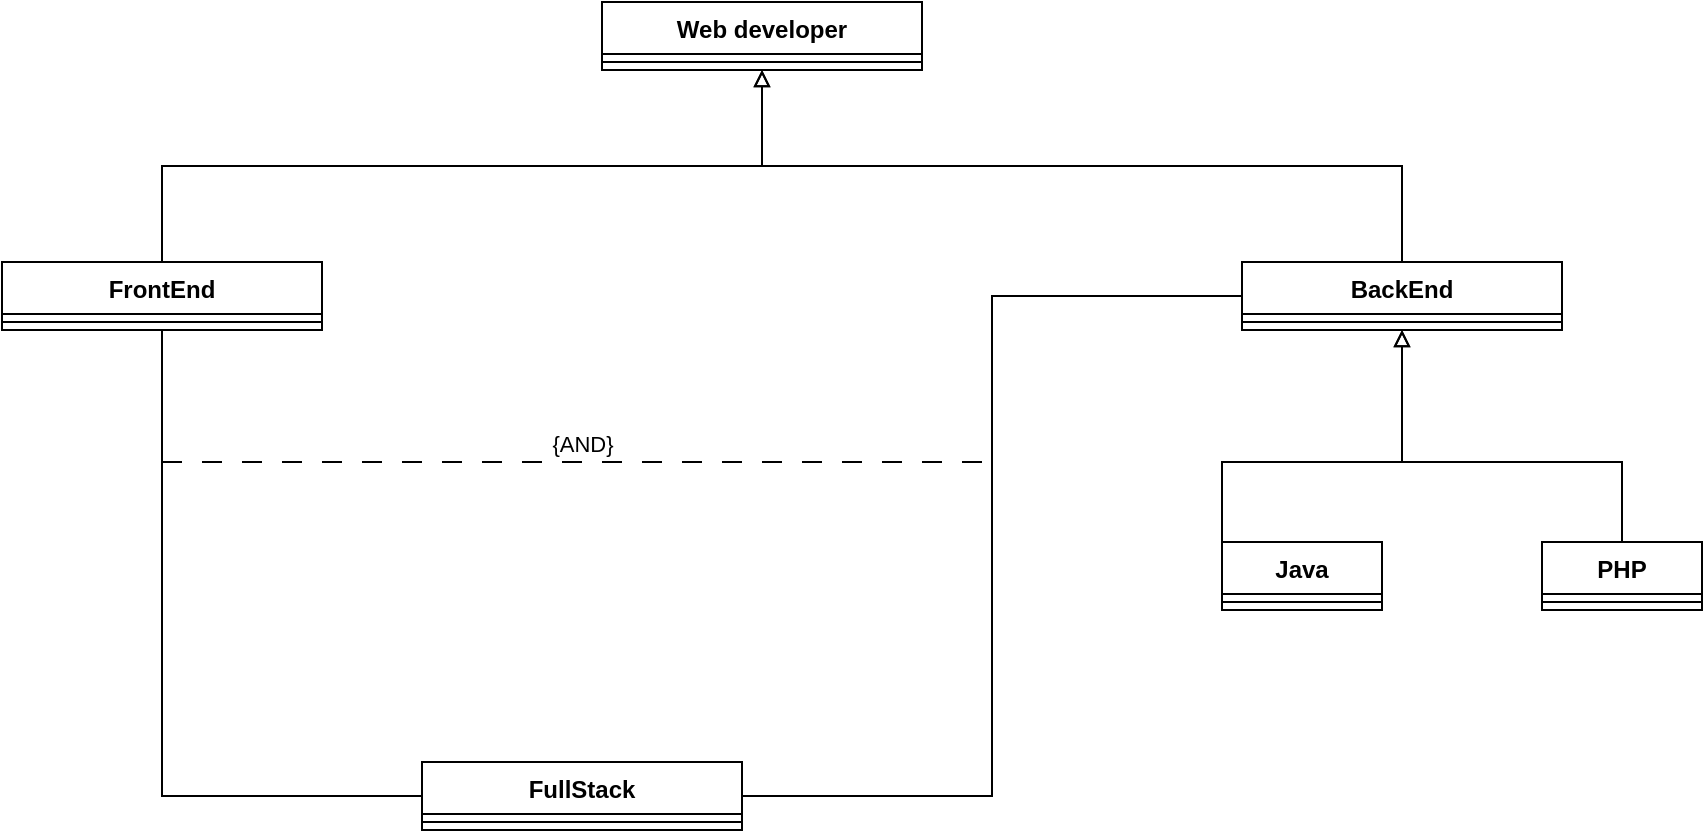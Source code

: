 <mxfile version="20.0.4" type="device"><diagram id="Rs2rClxx7wnxOPys71Qc" name="Page-1"><mxGraphModel dx="1102" dy="644" grid="1" gridSize="10" guides="1" tooltips="1" connect="1" arrows="1" fold="1" page="1" pageScale="1" pageWidth="1169" pageHeight="1654" math="0" shadow="0"><root><mxCell id="0"/><mxCell id="1" parent="0"/><mxCell id="rbf7aELiLhbqdWMxzWOt-1" value="Web developer" style="swimlane;fontStyle=1;align=center;verticalAlign=top;childLayout=stackLayout;horizontal=1;startSize=26;horizontalStack=0;resizeParent=1;resizeParentMax=0;resizeLast=0;collapsible=1;marginBottom=0;" vertex="1" parent="1"><mxGeometry x="530" y="10" width="160" height="34" as="geometry"/></mxCell><mxCell id="rbf7aELiLhbqdWMxzWOt-3" value="" style="line;strokeWidth=1;fillColor=none;align=left;verticalAlign=middle;spacingTop=-1;spacingLeft=3;spacingRight=3;rotatable=0;labelPosition=right;points=[];portConstraint=eastwest;" vertex="1" parent="rbf7aELiLhbqdWMxzWOt-1"><mxGeometry y="26" width="160" height="8" as="geometry"/></mxCell><mxCell id="rbf7aELiLhbqdWMxzWOt-25" value="" style="edgeStyle=orthogonalEdgeStyle;rounded=0;orthogonalLoop=1;jettySize=auto;html=1;endArrow=block;endFill=0;entryX=0.5;entryY=1;entryDx=0;entryDy=0;exitX=0.5;exitY=0;exitDx=0;exitDy=0;" edge="1" parent="1" source="rbf7aELiLhbqdWMxzWOt-5" target="rbf7aELiLhbqdWMxzWOt-1"><mxGeometry relative="1" as="geometry"/></mxCell><mxCell id="rbf7aELiLhbqdWMxzWOt-5" value="FrontEnd" style="swimlane;fontStyle=1;align=center;verticalAlign=top;childLayout=stackLayout;horizontal=1;startSize=26;horizontalStack=0;resizeParent=1;resizeParentMax=0;resizeLast=0;collapsible=1;marginBottom=0;" vertex="1" parent="1"><mxGeometry x="230" y="140" width="160" height="34" as="geometry"/></mxCell><mxCell id="rbf7aELiLhbqdWMxzWOt-7" value="" style="line;strokeWidth=1;fillColor=none;align=left;verticalAlign=middle;spacingTop=-1;spacingLeft=3;spacingRight=3;rotatable=0;labelPosition=right;points=[];portConstraint=eastwest;" vertex="1" parent="rbf7aELiLhbqdWMxzWOt-5"><mxGeometry y="26" width="160" height="8" as="geometry"/></mxCell><mxCell id="rbf7aELiLhbqdWMxzWOt-26" value="" style="edgeStyle=orthogonalEdgeStyle;rounded=0;orthogonalLoop=1;jettySize=auto;html=1;endArrow=block;endFill=0;entryX=0.5;entryY=1;entryDx=0;entryDy=0;exitX=0.5;exitY=0;exitDx=0;exitDy=0;" edge="1" parent="1" source="rbf7aELiLhbqdWMxzWOt-9" target="rbf7aELiLhbqdWMxzWOt-1"><mxGeometry relative="1" as="geometry"/></mxCell><mxCell id="rbf7aELiLhbqdWMxzWOt-9" value="BackEnd" style="swimlane;fontStyle=1;align=center;verticalAlign=top;childLayout=stackLayout;horizontal=1;startSize=26;horizontalStack=0;resizeParent=1;resizeParentMax=0;resizeLast=0;collapsible=1;marginBottom=0;" vertex="1" parent="1"><mxGeometry x="850" y="140" width="160" height="34" as="geometry"/></mxCell><mxCell id="rbf7aELiLhbqdWMxzWOt-11" value="" style="line;strokeWidth=1;fillColor=none;align=left;verticalAlign=middle;spacingTop=-1;spacingLeft=3;spacingRight=3;rotatable=0;labelPosition=right;points=[];portConstraint=eastwest;" vertex="1" parent="rbf7aELiLhbqdWMxzWOt-9"><mxGeometry y="26" width="160" height="8" as="geometry"/></mxCell><mxCell id="rbf7aELiLhbqdWMxzWOt-27" value="" style="edgeStyle=orthogonalEdgeStyle;rounded=0;orthogonalLoop=1;jettySize=auto;html=1;endArrow=none;endFill=0;entryX=0.5;entryY=1;entryDx=0;entryDy=0;exitX=0;exitY=0.5;exitDx=0;exitDy=0;" edge="1" parent="1" source="rbf7aELiLhbqdWMxzWOt-13" target="rbf7aELiLhbqdWMxzWOt-5"><mxGeometry relative="1" as="geometry"/></mxCell><mxCell id="rbf7aELiLhbqdWMxzWOt-28" value="" style="edgeStyle=orthogonalEdgeStyle;rounded=0;orthogonalLoop=1;jettySize=auto;html=1;endArrow=none;endFill=0;entryX=0;entryY=0.5;entryDx=0;entryDy=0;exitX=1;exitY=0.5;exitDx=0;exitDy=0;" edge="1" parent="1" source="rbf7aELiLhbqdWMxzWOt-13" target="rbf7aELiLhbqdWMxzWOt-9"><mxGeometry relative="1" as="geometry"><mxPoint x="600" y="429" as="sourcePoint"/><mxPoint x="800" y="213" as="targetPoint"/></mxGeometry></mxCell><mxCell id="rbf7aELiLhbqdWMxzWOt-13" value="FullStack" style="swimlane;fontStyle=1;align=center;verticalAlign=top;childLayout=stackLayout;horizontal=1;startSize=26;horizontalStack=0;resizeParent=1;resizeParentMax=0;resizeLast=0;collapsible=1;marginBottom=0;" vertex="1" parent="1"><mxGeometry x="440" y="390" width="160" height="34" as="geometry"/></mxCell><mxCell id="rbf7aELiLhbqdWMxzWOt-15" value="" style="line;strokeWidth=1;fillColor=none;align=left;verticalAlign=middle;spacingTop=-1;spacingLeft=3;spacingRight=3;rotatable=0;labelPosition=right;points=[];portConstraint=eastwest;" vertex="1" parent="rbf7aELiLhbqdWMxzWOt-13"><mxGeometry y="26" width="160" height="8" as="geometry"/></mxCell><mxCell id="rbf7aELiLhbqdWMxzWOt-29" value="" style="edgeStyle=orthogonalEdgeStyle;rounded=0;orthogonalLoop=1;jettySize=auto;html=1;endArrow=block;endFill=0;entryX=0.5;entryY=1;entryDx=0;entryDy=0;" edge="1" parent="1" source="rbf7aELiLhbqdWMxzWOt-17" target="rbf7aELiLhbqdWMxzWOt-9"><mxGeometry relative="1" as="geometry"><mxPoint x="880" y="230" as="targetPoint"/><Array as="points"><mxPoint x="840" y="240"/><mxPoint x="930" y="240"/></Array></mxGeometry></mxCell><mxCell id="rbf7aELiLhbqdWMxzWOt-17" value="Java" style="swimlane;fontStyle=1;align=center;verticalAlign=top;childLayout=stackLayout;horizontal=1;startSize=26;horizontalStack=0;resizeParent=1;resizeParentMax=0;resizeLast=0;collapsible=1;marginBottom=0;" vertex="1" parent="1"><mxGeometry x="840" y="280" width="80" height="34" as="geometry"/></mxCell><mxCell id="rbf7aELiLhbqdWMxzWOt-19" value="" style="line;strokeWidth=1;fillColor=none;align=left;verticalAlign=middle;spacingTop=-1;spacingLeft=3;spacingRight=3;rotatable=0;labelPosition=right;points=[];portConstraint=eastwest;" vertex="1" parent="rbf7aELiLhbqdWMxzWOt-17"><mxGeometry y="26" width="80" height="8" as="geometry"/></mxCell><mxCell id="rbf7aELiLhbqdWMxzWOt-31" value="" style="edgeStyle=orthogonalEdgeStyle;rounded=0;orthogonalLoop=1;jettySize=auto;html=1;endArrow=block;endFill=0;entryX=0.5;entryY=1;entryDx=0;entryDy=0;" edge="1" parent="1" source="rbf7aELiLhbqdWMxzWOt-21" target="rbf7aELiLhbqdWMxzWOt-9"><mxGeometry relative="1" as="geometry"><mxPoint x="880" y="180" as="targetPoint"/><Array as="points"><mxPoint x="1040" y="240"/><mxPoint x="930" y="240"/></Array></mxGeometry></mxCell><mxCell id="rbf7aELiLhbqdWMxzWOt-21" value="PHP" style="swimlane;fontStyle=1;align=center;verticalAlign=top;childLayout=stackLayout;horizontal=1;startSize=26;horizontalStack=0;resizeParent=1;resizeParentMax=0;resizeLast=0;collapsible=1;marginBottom=0;" vertex="1" parent="1"><mxGeometry x="1000" y="280" width="80" height="34" as="geometry"/></mxCell><mxCell id="rbf7aELiLhbqdWMxzWOt-23" value="" style="line;strokeWidth=1;fillColor=none;align=left;verticalAlign=middle;spacingTop=-1;spacingLeft=3;spacingRight=3;rotatable=0;labelPosition=right;points=[];portConstraint=eastwest;" vertex="1" parent="rbf7aELiLhbqdWMxzWOt-21"><mxGeometry y="26" width="80" height="8" as="geometry"/></mxCell><mxCell id="rbf7aELiLhbqdWMxzWOt-32" value="{AND}" style="endArrow=none;startArrow=none;endFill=0;startFill=0;endSize=8;html=1;verticalAlign=bottom;dashed=1;labelBackgroundColor=none;dashPattern=10 10;rounded=0;" edge="1" parent="1"><mxGeometry width="160" relative="1" as="geometry"><mxPoint x="310" y="240" as="sourcePoint"/><mxPoint x="730" y="240" as="targetPoint"/></mxGeometry></mxCell></root></mxGraphModel></diagram></mxfile>